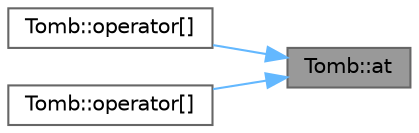 digraph "Tomb::at"
{
 // LATEX_PDF_SIZE
  bgcolor="transparent";
  edge [fontname=Helvetica,fontsize=10,labelfontname=Helvetica,labelfontsize=10];
  node [fontname=Helvetica,fontsize=10,shape=box,height=0.2,width=0.4];
  rankdir="RL";
  Node1 [id="Node000001",label="Tomb::at",height=0.2,width=0.4,color="gray40", fillcolor="grey60", style="filled", fontcolor="black",tooltip="Tomb at függvénye."];
  Node1 -> Node2 [id="edge5_Node000001_Node000002",dir="back",color="steelblue1",style="solid",tooltip=" "];
  Node2 [id="Node000002",label="Tomb::operator[]",height=0.2,width=0.4,color="grey40", fillcolor="white", style="filled",URL="$class_tomb.html#a019f55737fcef24bd45b14401c8c842d",tooltip="Tomb operator[] függvénye."];
  Node1 -> Node3 [id="edge6_Node000001_Node000003",dir="back",color="steelblue1",style="solid",tooltip=" "];
  Node3 [id="Node000003",label="Tomb::operator[]",height=0.2,width=0.4,color="grey40", fillcolor="white", style="filled",URL="$class_tomb.html#a63cf2fffc699f582ed28a4b67436a85e",tooltip="Tomb const operator[] függvénye."];
}
